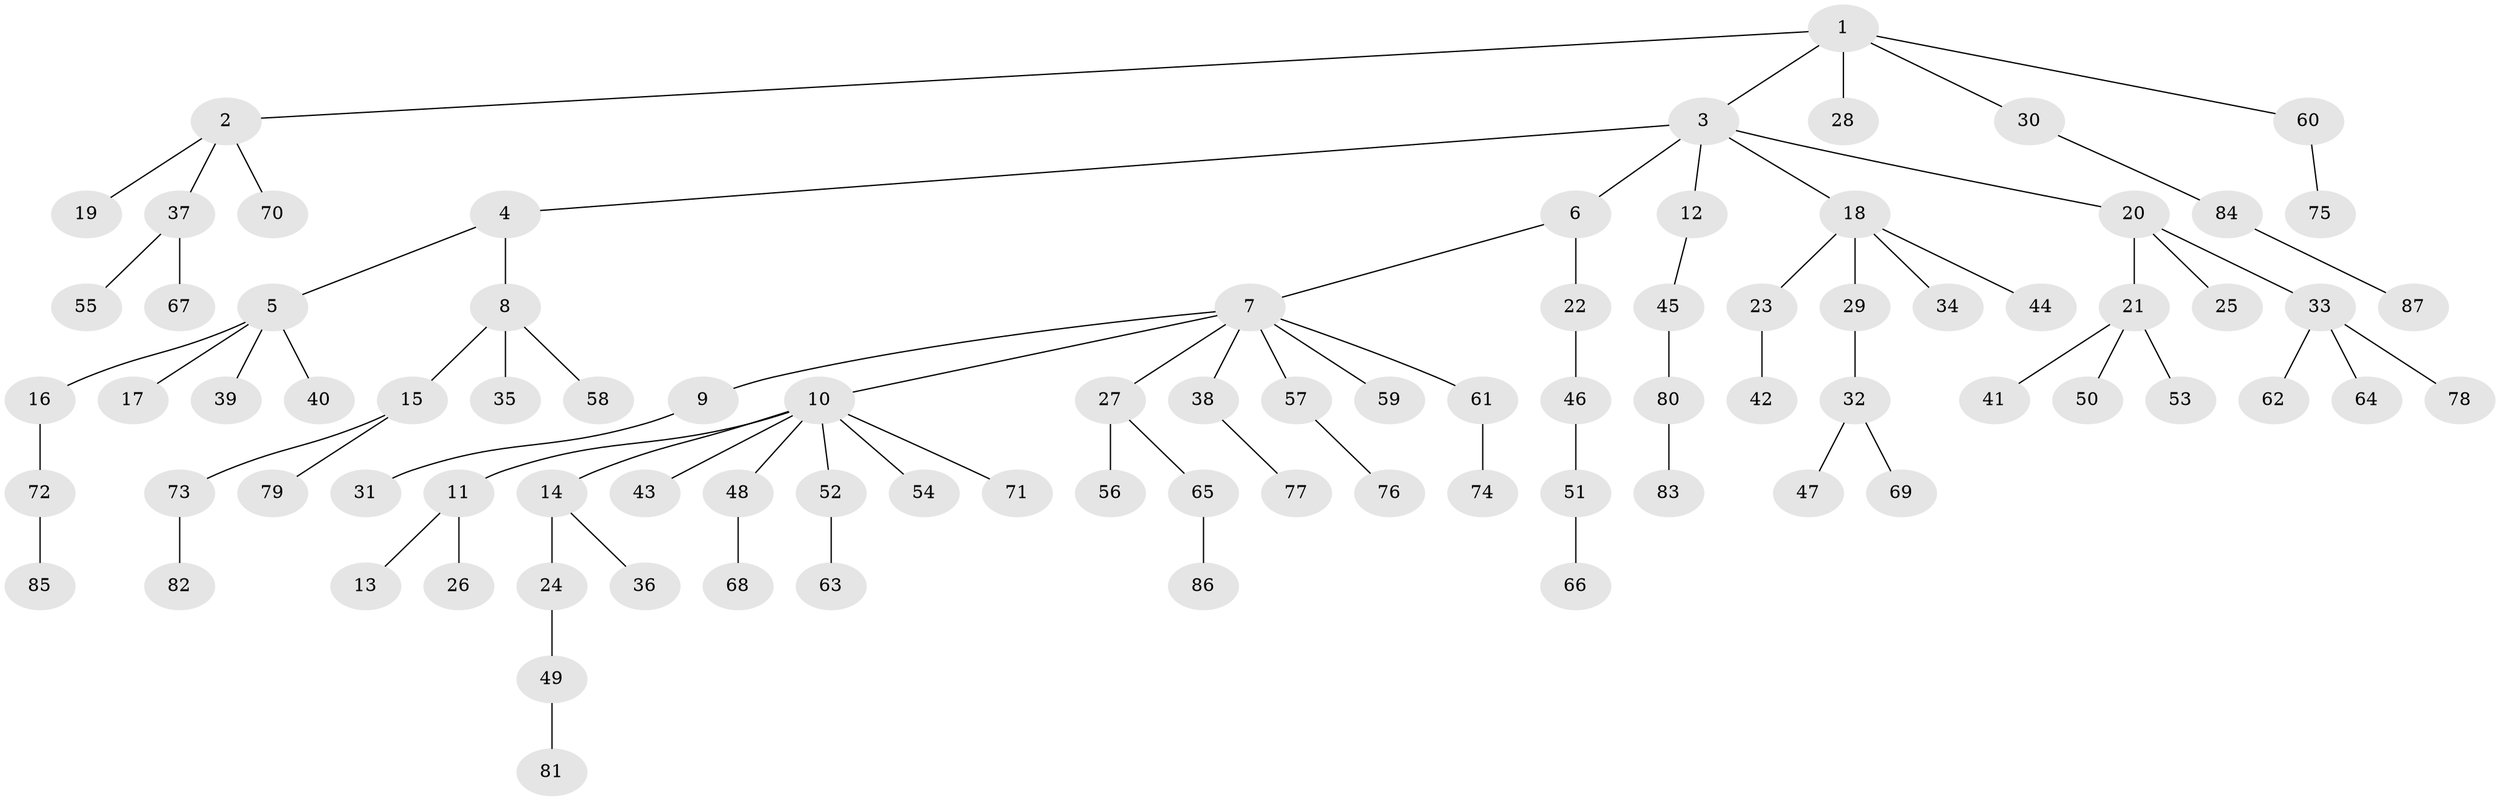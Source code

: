 // coarse degree distribution, {3: 0.14285714285714285, 2: 0.14285714285714285, 6: 0.07142857142857142, 1: 0.6071428571428571, 5: 0.03571428571428571}
// Generated by graph-tools (version 1.1) at 2025/51/03/04/25 22:51:24]
// undirected, 87 vertices, 86 edges
graph export_dot {
  node [color=gray90,style=filled];
  1;
  2;
  3;
  4;
  5;
  6;
  7;
  8;
  9;
  10;
  11;
  12;
  13;
  14;
  15;
  16;
  17;
  18;
  19;
  20;
  21;
  22;
  23;
  24;
  25;
  26;
  27;
  28;
  29;
  30;
  31;
  32;
  33;
  34;
  35;
  36;
  37;
  38;
  39;
  40;
  41;
  42;
  43;
  44;
  45;
  46;
  47;
  48;
  49;
  50;
  51;
  52;
  53;
  54;
  55;
  56;
  57;
  58;
  59;
  60;
  61;
  62;
  63;
  64;
  65;
  66;
  67;
  68;
  69;
  70;
  71;
  72;
  73;
  74;
  75;
  76;
  77;
  78;
  79;
  80;
  81;
  82;
  83;
  84;
  85;
  86;
  87;
  1 -- 2;
  1 -- 3;
  1 -- 28;
  1 -- 30;
  1 -- 60;
  2 -- 19;
  2 -- 37;
  2 -- 70;
  3 -- 4;
  3 -- 6;
  3 -- 12;
  3 -- 18;
  3 -- 20;
  4 -- 5;
  4 -- 8;
  5 -- 16;
  5 -- 17;
  5 -- 39;
  5 -- 40;
  6 -- 7;
  6 -- 22;
  7 -- 9;
  7 -- 10;
  7 -- 27;
  7 -- 38;
  7 -- 57;
  7 -- 59;
  7 -- 61;
  8 -- 15;
  8 -- 35;
  8 -- 58;
  9 -- 31;
  10 -- 11;
  10 -- 14;
  10 -- 43;
  10 -- 48;
  10 -- 52;
  10 -- 54;
  10 -- 71;
  11 -- 13;
  11 -- 26;
  12 -- 45;
  14 -- 24;
  14 -- 36;
  15 -- 73;
  15 -- 79;
  16 -- 72;
  18 -- 23;
  18 -- 29;
  18 -- 34;
  18 -- 44;
  20 -- 21;
  20 -- 25;
  20 -- 33;
  21 -- 41;
  21 -- 50;
  21 -- 53;
  22 -- 46;
  23 -- 42;
  24 -- 49;
  27 -- 56;
  27 -- 65;
  29 -- 32;
  30 -- 84;
  32 -- 47;
  32 -- 69;
  33 -- 62;
  33 -- 64;
  33 -- 78;
  37 -- 55;
  37 -- 67;
  38 -- 77;
  45 -- 80;
  46 -- 51;
  48 -- 68;
  49 -- 81;
  51 -- 66;
  52 -- 63;
  57 -- 76;
  60 -- 75;
  61 -- 74;
  65 -- 86;
  72 -- 85;
  73 -- 82;
  80 -- 83;
  84 -- 87;
}
